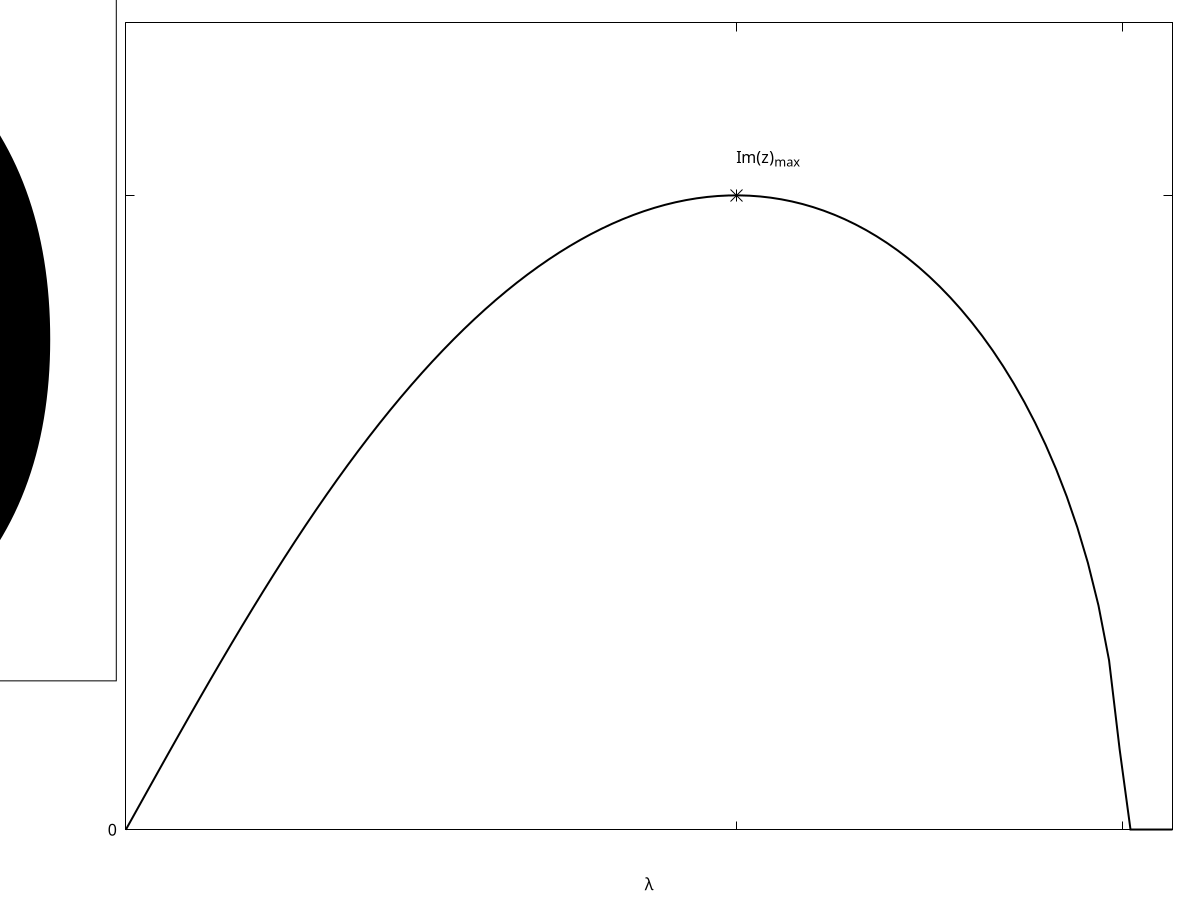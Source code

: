 set yrange [0:0.9]
set xrange [0:4.2]
set ylabel "Im(z)"
set xlabel "{/Symbol l}"
set label 1 "" at sqrt(6),sqrt(2)/2 point pointtype 3 ps 2
set label 2 "Im(z)_{max}" at sqrt(6),0.75
unset key
set ytics (0,"(1/2){/Symbol @{\140\140\140\140}\326}1+{/Symbol e}" sqrt(2)/2)
set xtics ("{/Symbol @{\140\140\140\140\140\140\140}\326}3(1+{/Symbol e})" sqrt(6),"{/Symbol @{\140\140\140\140\140\140\140}\326}8(1+{/Symbol e})" 4)
set term png enhanced font "/usr/share/fonts/truetype/liberation/LiberationSans-Regular.ttf,20" size 1280,720
set output "grafica-d-d-reposo.png"
plot 0.5*imag(x+sqrt(8+(x**2)-(4*sqrt(4+(2*x**2))))) lt -1 lw 2
